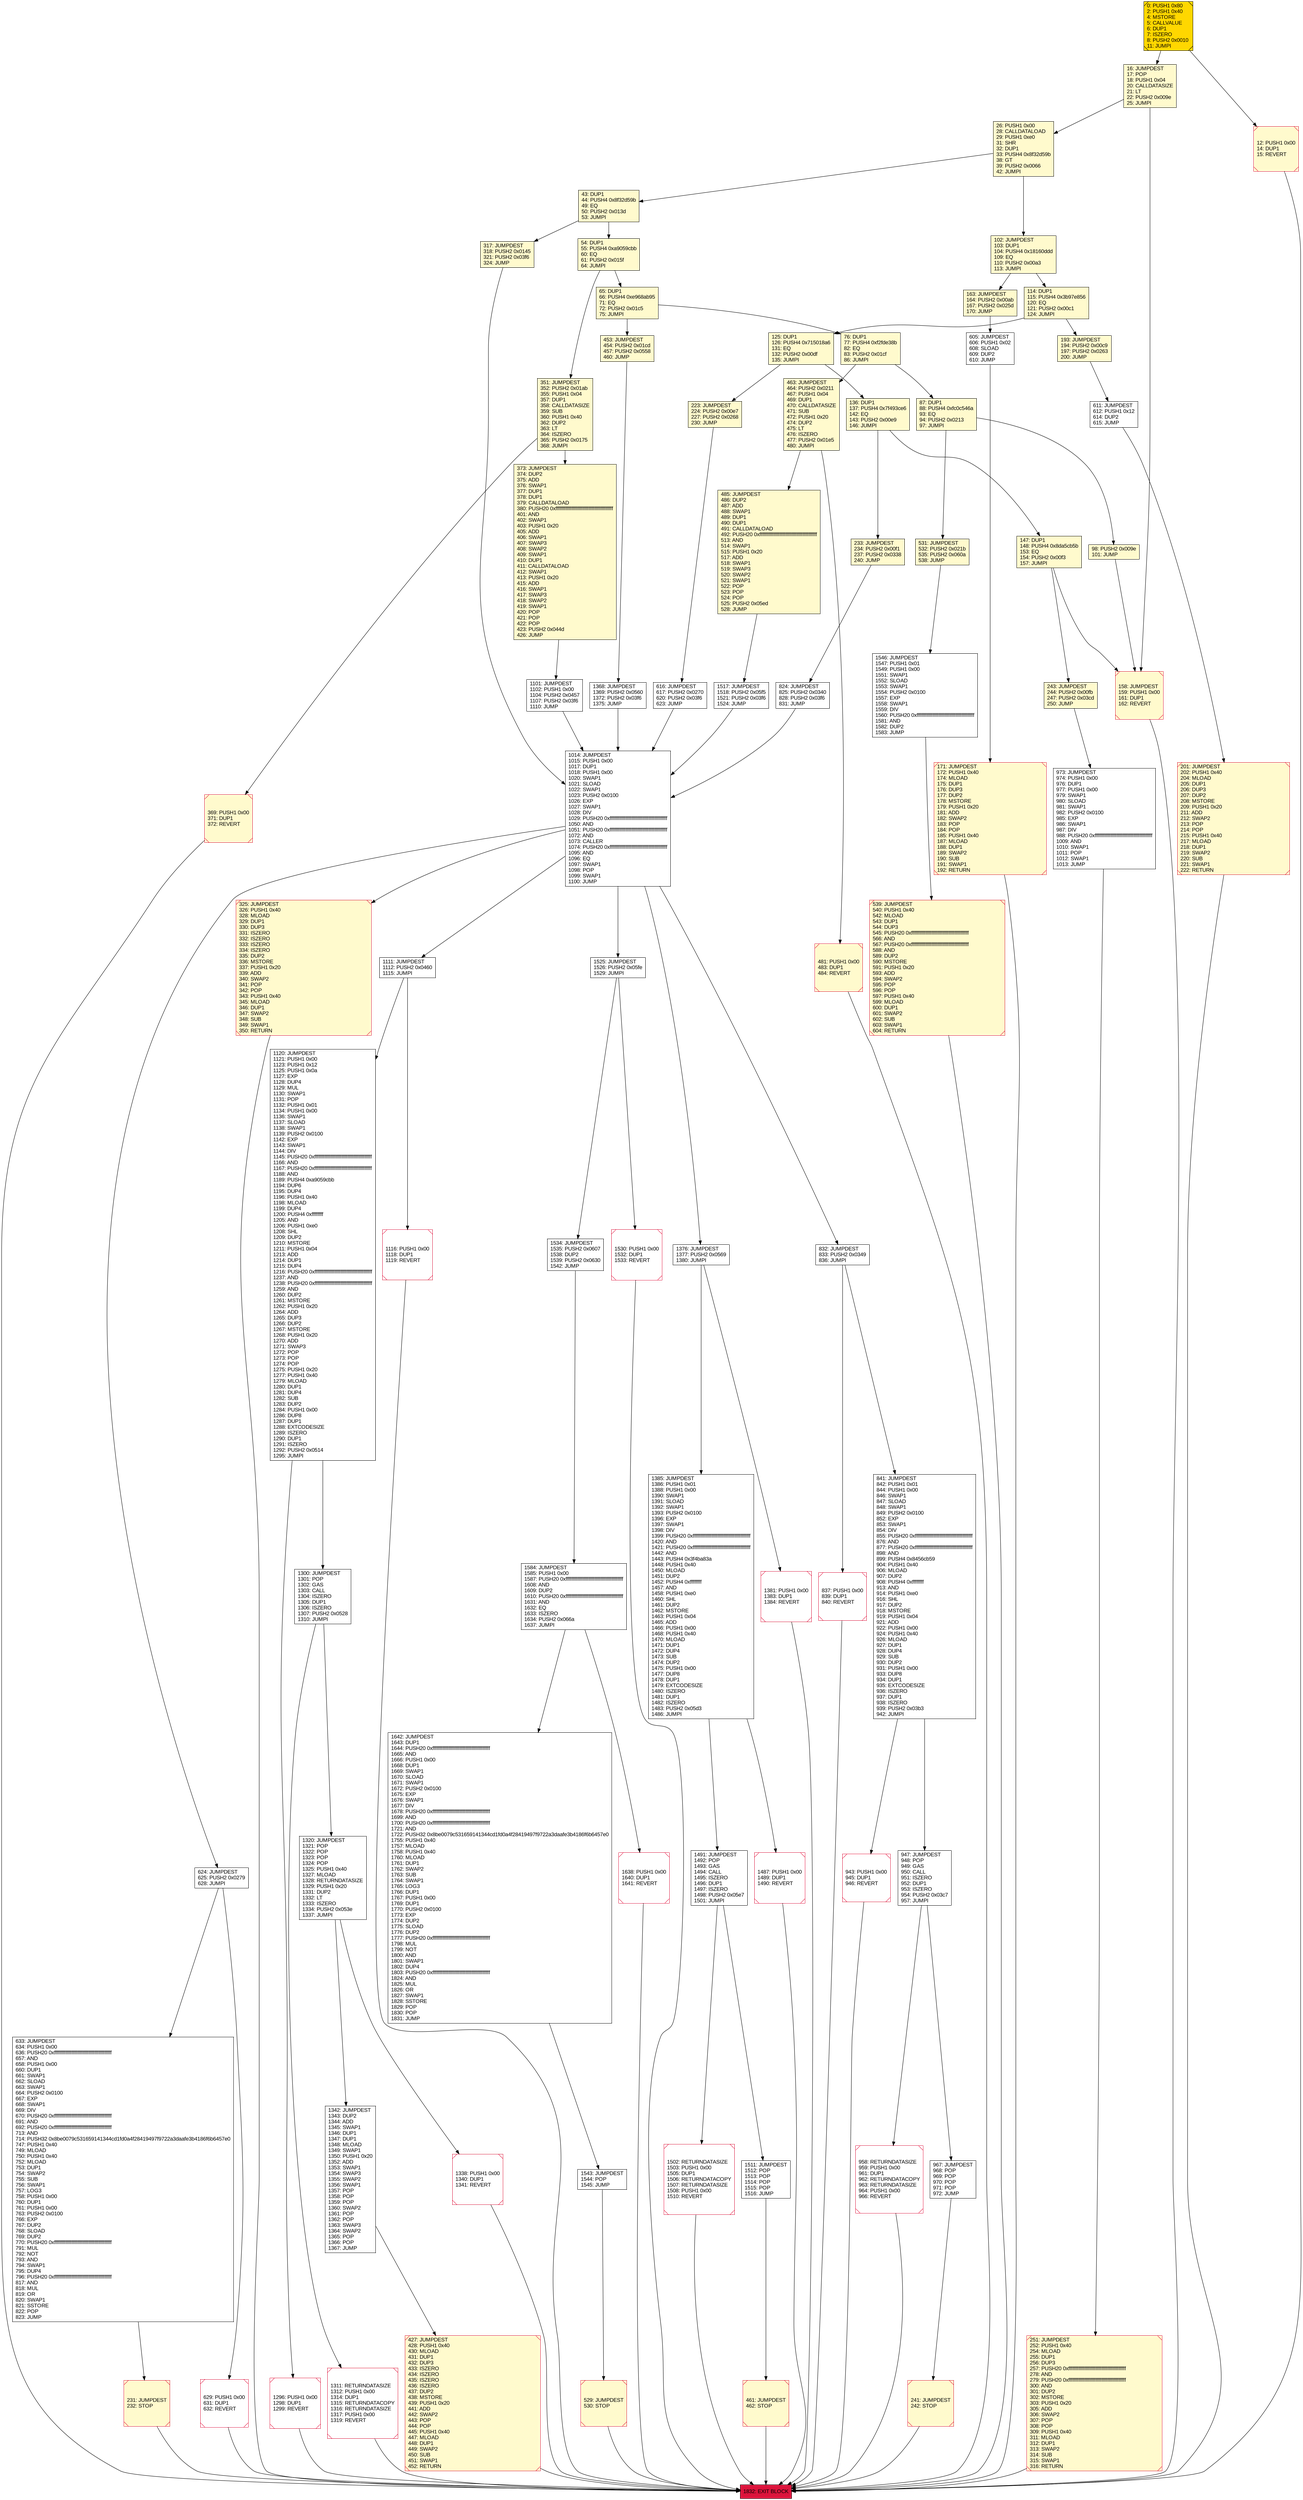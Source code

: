 digraph G {
bgcolor=transparent rankdir=UD;
node [shape=box style=filled color=black fillcolor=white fontname=arial fontcolor=black];
54 [label="54: DUP1\l55: PUSH4 0xa9059cbb\l60: EQ\l61: PUSH2 0x015f\l64: JUMPI\l" fillcolor=lemonchiffon ];
947 [label="947: JUMPDEST\l948: POP\l949: GAS\l950: CALL\l951: ISZERO\l952: DUP1\l953: ISZERO\l954: PUSH2 0x03c7\l957: JUMPI\l" ];
485 [label="485: JUMPDEST\l486: DUP2\l487: ADD\l488: SWAP1\l489: DUP1\l490: DUP1\l491: CALLDATALOAD\l492: PUSH20 0xffffffffffffffffffffffffffffffffffffffff\l513: AND\l514: SWAP1\l515: PUSH1 0x20\l517: ADD\l518: SWAP1\l519: SWAP3\l520: SWAP2\l521: SWAP1\l522: POP\l523: POP\l524: POP\l525: PUSH2 0x05ed\l528: JUMP\l" fillcolor=lemonchiffon ];
624 [label="624: JUMPDEST\l625: PUSH2 0x0279\l628: JUMPI\l" ];
1311 [label="1311: RETURNDATASIZE\l1312: PUSH1 0x00\l1314: DUP1\l1315: RETURNDATACOPY\l1316: RETURNDATASIZE\l1317: PUSH1 0x00\l1319: REVERT\l" shape=Msquare color=crimson ];
233 [label="233: JUMPDEST\l234: PUSH2 0x00f1\l237: PUSH2 0x0338\l240: JUMP\l" fillcolor=lemonchiffon ];
529 [label="529: JUMPDEST\l530: STOP\l" fillcolor=lemonchiffon shape=Msquare color=crimson ];
1120 [label="1120: JUMPDEST\l1121: PUSH1 0x00\l1123: PUSH1 0x12\l1125: PUSH1 0x0a\l1127: EXP\l1128: DUP4\l1129: MUL\l1130: SWAP1\l1131: POP\l1132: PUSH1 0x01\l1134: PUSH1 0x00\l1136: SWAP1\l1137: SLOAD\l1138: SWAP1\l1139: PUSH2 0x0100\l1142: EXP\l1143: SWAP1\l1144: DIV\l1145: PUSH20 0xffffffffffffffffffffffffffffffffffffffff\l1166: AND\l1167: PUSH20 0xffffffffffffffffffffffffffffffffffffffff\l1188: AND\l1189: PUSH4 0xa9059cbb\l1194: DUP6\l1195: DUP4\l1196: PUSH1 0x40\l1198: MLOAD\l1199: DUP4\l1200: PUSH4 0xffffffff\l1205: AND\l1206: PUSH1 0xe0\l1208: SHL\l1209: DUP2\l1210: MSTORE\l1211: PUSH1 0x04\l1213: ADD\l1214: DUP1\l1215: DUP4\l1216: PUSH20 0xffffffffffffffffffffffffffffffffffffffff\l1237: AND\l1238: PUSH20 0xffffffffffffffffffffffffffffffffffffffff\l1259: AND\l1260: DUP2\l1261: MSTORE\l1262: PUSH1 0x20\l1264: ADD\l1265: DUP3\l1266: DUP2\l1267: MSTORE\l1268: PUSH1 0x20\l1270: ADD\l1271: SWAP3\l1272: POP\l1273: POP\l1274: POP\l1275: PUSH1 0x20\l1277: PUSH1 0x40\l1279: MLOAD\l1280: DUP1\l1281: DUP4\l1282: SUB\l1283: DUP2\l1284: PUSH1 0x00\l1286: DUP8\l1287: DUP1\l1288: EXTCODESIZE\l1289: ISZERO\l1290: DUP1\l1291: ISZERO\l1292: PUSH2 0x0514\l1295: JUMPI\l" ];
967 [label="967: JUMPDEST\l968: POP\l969: POP\l970: POP\l971: POP\l972: JUMP\l" ];
943 [label="943: PUSH1 0x00\l945: DUP1\l946: REVERT\l" shape=Msquare color=crimson ];
76 [label="76: DUP1\l77: PUSH4 0xf2fde38b\l82: EQ\l83: PUSH2 0x01cf\l86: JUMPI\l" fillcolor=lemonchiffon ];
125 [label="125: DUP1\l126: PUSH4 0x715018a6\l131: EQ\l132: PUSH2 0x00df\l135: JUMPI\l" fillcolor=lemonchiffon ];
1300 [label="1300: JUMPDEST\l1301: POP\l1302: GAS\l1303: CALL\l1304: ISZERO\l1305: DUP1\l1306: ISZERO\l1307: PUSH2 0x0528\l1310: JUMPI\l" ];
65 [label="65: DUP1\l66: PUSH4 0xe968ab95\l71: EQ\l72: PUSH2 0x01c5\l75: JUMPI\l" fillcolor=lemonchiffon ];
1546 [label="1546: JUMPDEST\l1547: PUSH1 0x01\l1549: PUSH1 0x00\l1551: SWAP1\l1552: SLOAD\l1553: SWAP1\l1554: PUSH2 0x0100\l1557: EXP\l1558: SWAP1\l1559: DIV\l1560: PUSH20 0xffffffffffffffffffffffffffffffffffffffff\l1581: AND\l1582: DUP2\l1583: JUMP\l" ];
427 [label="427: JUMPDEST\l428: PUSH1 0x40\l430: MLOAD\l431: DUP1\l432: DUP3\l433: ISZERO\l434: ISZERO\l435: ISZERO\l436: ISZERO\l437: DUP2\l438: MSTORE\l439: PUSH1 0x20\l441: ADD\l442: SWAP2\l443: POP\l444: POP\l445: PUSH1 0x40\l447: MLOAD\l448: DUP1\l449: SWAP2\l450: SUB\l451: SWAP1\l452: RETURN\l" fillcolor=lemonchiffon shape=Msquare color=crimson ];
171 [label="171: JUMPDEST\l172: PUSH1 0x40\l174: MLOAD\l175: DUP1\l176: DUP3\l177: DUP2\l178: MSTORE\l179: PUSH1 0x20\l181: ADD\l182: SWAP2\l183: POP\l184: POP\l185: PUSH1 0x40\l187: MLOAD\l188: DUP1\l189: SWAP2\l190: SUB\l191: SWAP1\l192: RETURN\l" fillcolor=lemonchiffon shape=Msquare color=crimson ];
1642 [label="1642: JUMPDEST\l1643: DUP1\l1644: PUSH20 0xffffffffffffffffffffffffffffffffffffffff\l1665: AND\l1666: PUSH1 0x00\l1668: DUP1\l1669: SWAP1\l1670: SLOAD\l1671: SWAP1\l1672: PUSH2 0x0100\l1675: EXP\l1676: SWAP1\l1677: DIV\l1678: PUSH20 0xffffffffffffffffffffffffffffffffffffffff\l1699: AND\l1700: PUSH20 0xffffffffffffffffffffffffffffffffffffffff\l1721: AND\l1722: PUSH32 0x8be0079c531659141344cd1fd0a4f28419497f9722a3daafe3b4186f6b6457e0\l1755: PUSH1 0x40\l1757: MLOAD\l1758: PUSH1 0x40\l1760: MLOAD\l1761: DUP1\l1762: SWAP2\l1763: SUB\l1764: SWAP1\l1765: LOG3\l1766: DUP1\l1767: PUSH1 0x00\l1769: DUP1\l1770: PUSH2 0x0100\l1773: EXP\l1774: DUP2\l1775: SLOAD\l1776: DUP2\l1777: PUSH20 0xffffffffffffffffffffffffffffffffffffffff\l1798: MUL\l1799: NOT\l1800: AND\l1801: SWAP1\l1802: DUP4\l1803: PUSH20 0xffffffffffffffffffffffffffffffffffffffff\l1824: AND\l1825: MUL\l1826: OR\l1827: SWAP1\l1828: SSTORE\l1829: POP\l1830: POP\l1831: JUMP\l" ];
0 [label="0: PUSH1 0x80\l2: PUSH1 0x40\l4: MSTORE\l5: CALLVALUE\l6: DUP1\l7: ISZERO\l8: PUSH2 0x0010\l11: JUMPI\l" fillcolor=lemonchiffon shape=Msquare fillcolor=gold ];
43 [label="43: DUP1\l44: PUSH4 0x8f32d59b\l49: EQ\l50: PUSH2 0x013d\l53: JUMPI\l" fillcolor=lemonchiffon ];
158 [label="158: JUMPDEST\l159: PUSH1 0x00\l161: DUP1\l162: REVERT\l" fillcolor=lemonchiffon shape=Msquare color=crimson ];
1338 [label="1338: PUSH1 0x00\l1340: DUP1\l1341: REVERT\l" shape=Msquare color=crimson ];
1385 [label="1385: JUMPDEST\l1386: PUSH1 0x01\l1388: PUSH1 0x00\l1390: SWAP1\l1391: SLOAD\l1392: SWAP1\l1393: PUSH2 0x0100\l1396: EXP\l1397: SWAP1\l1398: DIV\l1399: PUSH20 0xffffffffffffffffffffffffffffffffffffffff\l1420: AND\l1421: PUSH20 0xffffffffffffffffffffffffffffffffffffffff\l1442: AND\l1443: PUSH4 0x3f4ba83a\l1448: PUSH1 0x40\l1450: MLOAD\l1451: DUP2\l1452: PUSH4 0xffffffff\l1457: AND\l1458: PUSH1 0xe0\l1460: SHL\l1461: DUP2\l1462: MSTORE\l1463: PUSH1 0x04\l1465: ADD\l1466: PUSH1 0x00\l1468: PUSH1 0x40\l1470: MLOAD\l1471: DUP1\l1472: DUP4\l1473: SUB\l1474: DUP2\l1475: PUSH1 0x00\l1477: DUP8\l1478: DUP1\l1479: EXTCODESIZE\l1480: ISZERO\l1481: DUP1\l1482: ISZERO\l1483: PUSH2 0x05d3\l1486: JUMPI\l" ];
243 [label="243: JUMPDEST\l244: PUSH2 0x00fb\l247: PUSH2 0x03cd\l250: JUMP\l" fillcolor=lemonchiffon ];
1543 [label="1543: JUMPDEST\l1544: POP\l1545: JUMP\l" ];
605 [label="605: JUMPDEST\l606: PUSH1 0x02\l608: SLOAD\l609: DUP2\l610: JUMP\l" ];
616 [label="616: JUMPDEST\l617: PUSH2 0x0270\l620: PUSH2 0x03f6\l623: JUMP\l" ];
16 [label="16: JUMPDEST\l17: POP\l18: PUSH1 0x04\l20: CALLDATASIZE\l21: LT\l22: PUSH2 0x009e\l25: JUMPI\l" fillcolor=lemonchiffon ];
373 [label="373: JUMPDEST\l374: DUP2\l375: ADD\l376: SWAP1\l377: DUP1\l378: DUP1\l379: CALLDATALOAD\l380: PUSH20 0xffffffffffffffffffffffffffffffffffffffff\l401: AND\l402: SWAP1\l403: PUSH1 0x20\l405: ADD\l406: SWAP1\l407: SWAP3\l408: SWAP2\l409: SWAP1\l410: DUP1\l411: CALLDATALOAD\l412: SWAP1\l413: PUSH1 0x20\l415: ADD\l416: SWAP1\l417: SWAP3\l418: SWAP2\l419: SWAP1\l420: POP\l421: POP\l422: POP\l423: PUSH2 0x044d\l426: JUMP\l" fillcolor=lemonchiffon ];
958 [label="958: RETURNDATASIZE\l959: PUSH1 0x00\l961: DUP1\l962: RETURNDATACOPY\l963: RETURNDATASIZE\l964: PUSH1 0x00\l966: REVERT\l" shape=Msquare color=crimson ];
1832 [label="1832: EXIT BLOCK\l" fillcolor=crimson ];
251 [label="251: JUMPDEST\l252: PUSH1 0x40\l254: MLOAD\l255: DUP1\l256: DUP3\l257: PUSH20 0xffffffffffffffffffffffffffffffffffffffff\l278: AND\l279: PUSH20 0xffffffffffffffffffffffffffffffffffffffff\l300: AND\l301: DUP2\l302: MSTORE\l303: PUSH1 0x20\l305: ADD\l306: SWAP2\l307: POP\l308: POP\l309: PUSH1 0x40\l311: MLOAD\l312: DUP1\l313: SWAP2\l314: SUB\l315: SWAP1\l316: RETURN\l" fillcolor=lemonchiffon shape=Msquare color=crimson ];
1111 [label="1111: JUMPDEST\l1112: PUSH2 0x0460\l1115: JUMPI\l" ];
1511 [label="1511: JUMPDEST\l1512: POP\l1513: POP\l1514: POP\l1515: POP\l1516: JUMP\l" ];
26 [label="26: PUSH1 0x00\l28: CALLDATALOAD\l29: PUSH1 0xe0\l31: SHR\l32: DUP1\l33: PUSH4 0x8f32d59b\l38: GT\l39: PUSH2 0x0066\l42: JUMPI\l" fillcolor=lemonchiffon ];
824 [label="824: JUMPDEST\l825: PUSH2 0x0340\l828: PUSH2 0x03f6\l831: JUMP\l" ];
12 [label="12: PUSH1 0x00\l14: DUP1\l15: REVERT\l" fillcolor=lemonchiffon shape=Msquare color=crimson ];
163 [label="163: JUMPDEST\l164: PUSH2 0x00ab\l167: PUSH2 0x025d\l170: JUMP\l" fillcolor=lemonchiffon ];
1368 [label="1368: JUMPDEST\l1369: PUSH2 0x0560\l1372: PUSH2 0x03f6\l1375: JUMP\l" ];
1296 [label="1296: PUSH1 0x00\l1298: DUP1\l1299: REVERT\l" shape=Msquare color=crimson ];
98 [label="98: PUSH2 0x009e\l101: JUMP\l" fillcolor=lemonchiffon ];
317 [label="317: JUMPDEST\l318: PUSH2 0x0145\l321: PUSH2 0x03f6\l324: JUMP\l" fillcolor=lemonchiffon ];
832 [label="832: JUMPDEST\l833: PUSH2 0x0349\l836: JUMPI\l" ];
1584 [label="1584: JUMPDEST\l1585: PUSH1 0x00\l1587: PUSH20 0xffffffffffffffffffffffffffffffffffffffff\l1608: AND\l1609: DUP2\l1610: PUSH20 0xffffffffffffffffffffffffffffffffffffffff\l1631: AND\l1632: EQ\l1633: ISZERO\l1634: PUSH2 0x066a\l1637: JUMPI\l" ];
1517 [label="1517: JUMPDEST\l1518: PUSH2 0x05f5\l1521: PUSH2 0x03f6\l1524: JUMP\l" ];
114 [label="114: DUP1\l115: PUSH4 0x3b97e856\l120: EQ\l121: PUSH2 0x00c1\l124: JUMPI\l" fillcolor=lemonchiffon ];
1491 [label="1491: JUMPDEST\l1492: POP\l1493: GAS\l1494: CALL\l1495: ISZERO\l1496: DUP1\l1497: ISZERO\l1498: PUSH2 0x05e7\l1501: JUMPI\l" ];
481 [label="481: PUSH1 0x00\l483: DUP1\l484: REVERT\l" fillcolor=lemonchiffon shape=Msquare color=crimson ];
841 [label="841: JUMPDEST\l842: PUSH1 0x01\l844: PUSH1 0x00\l846: SWAP1\l847: SLOAD\l848: SWAP1\l849: PUSH2 0x0100\l852: EXP\l853: SWAP1\l854: DIV\l855: PUSH20 0xffffffffffffffffffffffffffffffffffffffff\l876: AND\l877: PUSH20 0xffffffffffffffffffffffffffffffffffffffff\l898: AND\l899: PUSH4 0x8456cb59\l904: PUSH1 0x40\l906: MLOAD\l907: DUP2\l908: PUSH4 0xffffffff\l913: AND\l914: PUSH1 0xe0\l916: SHL\l917: DUP2\l918: MSTORE\l919: PUSH1 0x04\l921: ADD\l922: PUSH1 0x00\l924: PUSH1 0x40\l926: MLOAD\l927: DUP1\l928: DUP4\l929: SUB\l930: DUP2\l931: PUSH1 0x00\l933: DUP8\l934: DUP1\l935: EXTCODESIZE\l936: ISZERO\l937: DUP1\l938: ISZERO\l939: PUSH2 0x03b3\l942: JUMPI\l" ];
136 [label="136: DUP1\l137: PUSH4 0x7f493ce6\l142: EQ\l143: PUSH2 0x00e9\l146: JUMPI\l" fillcolor=lemonchiffon ];
1342 [label="1342: JUMPDEST\l1343: DUP2\l1344: ADD\l1345: SWAP1\l1346: DUP1\l1347: DUP1\l1348: MLOAD\l1349: SWAP1\l1350: PUSH1 0x20\l1352: ADD\l1353: SWAP1\l1354: SWAP3\l1355: SWAP2\l1356: SWAP1\l1357: POP\l1358: POP\l1359: POP\l1360: SWAP2\l1361: POP\l1362: POP\l1363: SWAP3\l1364: SWAP2\l1365: POP\l1366: POP\l1367: JUMP\l" ];
1381 [label="1381: PUSH1 0x00\l1383: DUP1\l1384: REVERT\l" shape=Msquare color=crimson ];
1502 [label="1502: RETURNDATASIZE\l1503: PUSH1 0x00\l1505: DUP1\l1506: RETURNDATACOPY\l1507: RETURNDATASIZE\l1508: PUSH1 0x00\l1510: REVERT\l" shape=Msquare color=crimson ];
1638 [label="1638: PUSH1 0x00\l1640: DUP1\l1641: REVERT\l" shape=Msquare color=crimson ];
102 [label="102: JUMPDEST\l103: DUP1\l104: PUSH4 0x18160ddd\l109: EQ\l110: PUSH2 0x00a3\l113: JUMPI\l" fillcolor=lemonchiffon ];
1014 [label="1014: JUMPDEST\l1015: PUSH1 0x00\l1017: DUP1\l1018: PUSH1 0x00\l1020: SWAP1\l1021: SLOAD\l1022: SWAP1\l1023: PUSH2 0x0100\l1026: EXP\l1027: SWAP1\l1028: DIV\l1029: PUSH20 0xffffffffffffffffffffffffffffffffffffffff\l1050: AND\l1051: PUSH20 0xffffffffffffffffffffffffffffffffffffffff\l1072: AND\l1073: CALLER\l1074: PUSH20 0xffffffffffffffffffffffffffffffffffffffff\l1095: AND\l1096: EQ\l1097: SWAP1\l1098: POP\l1099: SWAP1\l1100: JUMP\l" ];
539 [label="539: JUMPDEST\l540: PUSH1 0x40\l542: MLOAD\l543: DUP1\l544: DUP3\l545: PUSH20 0xffffffffffffffffffffffffffffffffffffffff\l566: AND\l567: PUSH20 0xffffffffffffffffffffffffffffffffffffffff\l588: AND\l589: DUP2\l590: MSTORE\l591: PUSH1 0x20\l593: ADD\l594: SWAP2\l595: POP\l596: POP\l597: PUSH1 0x40\l599: MLOAD\l600: DUP1\l601: SWAP2\l602: SUB\l603: SWAP1\l604: RETURN\l" fillcolor=lemonchiffon shape=Msquare color=crimson ];
1320 [label="1320: JUMPDEST\l1321: POP\l1322: POP\l1323: POP\l1324: POP\l1325: PUSH1 0x40\l1327: MLOAD\l1328: RETURNDATASIZE\l1329: PUSH1 0x20\l1331: DUP2\l1332: LT\l1333: ISZERO\l1334: PUSH2 0x053e\l1337: JUMPI\l" ];
1101 [label="1101: JUMPDEST\l1102: PUSH1 0x00\l1104: PUSH2 0x0457\l1107: PUSH2 0x03f6\l1110: JUMP\l" ];
369 [label="369: PUSH1 0x00\l371: DUP1\l372: REVERT\l" fillcolor=lemonchiffon shape=Msquare color=crimson ];
351 [label="351: JUMPDEST\l352: PUSH2 0x01ab\l355: PUSH1 0x04\l357: DUP1\l358: CALLDATASIZE\l359: SUB\l360: PUSH1 0x40\l362: DUP2\l363: LT\l364: ISZERO\l365: PUSH2 0x0175\l368: JUMPI\l" fillcolor=lemonchiffon ];
629 [label="629: PUSH1 0x00\l631: DUP1\l632: REVERT\l" shape=Msquare color=crimson ];
633 [label="633: JUMPDEST\l634: PUSH1 0x00\l636: PUSH20 0xffffffffffffffffffffffffffffffffffffffff\l657: AND\l658: PUSH1 0x00\l660: DUP1\l661: SWAP1\l662: SLOAD\l663: SWAP1\l664: PUSH2 0x0100\l667: EXP\l668: SWAP1\l669: DIV\l670: PUSH20 0xffffffffffffffffffffffffffffffffffffffff\l691: AND\l692: PUSH20 0xffffffffffffffffffffffffffffffffffffffff\l713: AND\l714: PUSH32 0x8be0079c531659141344cd1fd0a4f28419497f9722a3daafe3b4186f6b6457e0\l747: PUSH1 0x40\l749: MLOAD\l750: PUSH1 0x40\l752: MLOAD\l753: DUP1\l754: SWAP2\l755: SUB\l756: SWAP1\l757: LOG3\l758: PUSH1 0x00\l760: DUP1\l761: PUSH1 0x00\l763: PUSH2 0x0100\l766: EXP\l767: DUP2\l768: SLOAD\l769: DUP2\l770: PUSH20 0xffffffffffffffffffffffffffffffffffffffff\l791: MUL\l792: NOT\l793: AND\l794: SWAP1\l795: DUP4\l796: PUSH20 0xffffffffffffffffffffffffffffffffffffffff\l817: AND\l818: MUL\l819: OR\l820: SWAP1\l821: SSTORE\l822: POP\l823: JUMP\l" ];
973 [label="973: JUMPDEST\l974: PUSH1 0x00\l976: DUP1\l977: PUSH1 0x00\l979: SWAP1\l980: SLOAD\l981: SWAP1\l982: PUSH2 0x0100\l985: EXP\l986: SWAP1\l987: DIV\l988: PUSH20 0xffffffffffffffffffffffffffffffffffffffff\l1009: AND\l1010: SWAP1\l1011: POP\l1012: SWAP1\l1013: JUMP\l" ];
461 [label="461: JUMPDEST\l462: STOP\l" fillcolor=lemonchiffon shape=Msquare color=crimson ];
1530 [label="1530: PUSH1 0x00\l1532: DUP1\l1533: REVERT\l" shape=Msquare color=crimson ];
147 [label="147: DUP1\l148: PUSH4 0x8da5cb5b\l153: EQ\l154: PUSH2 0x00f3\l157: JUMPI\l" fillcolor=lemonchiffon ];
1525 [label="1525: JUMPDEST\l1526: PUSH2 0x05fe\l1529: JUMPI\l" ];
837 [label="837: PUSH1 0x00\l839: DUP1\l840: REVERT\l" shape=Msquare color=crimson ];
241 [label="241: JUMPDEST\l242: STOP\l" fillcolor=lemonchiffon shape=Msquare color=crimson ];
611 [label="611: JUMPDEST\l612: PUSH1 0x12\l614: DUP2\l615: JUMP\l" ];
453 [label="453: JUMPDEST\l454: PUSH2 0x01cd\l457: PUSH2 0x0558\l460: JUMP\l" fillcolor=lemonchiffon ];
193 [label="193: JUMPDEST\l194: PUSH2 0x00c9\l197: PUSH2 0x0263\l200: JUMP\l" fillcolor=lemonchiffon ];
531 [label="531: JUMPDEST\l532: PUSH2 0x021b\l535: PUSH2 0x060a\l538: JUMP\l" fillcolor=lemonchiffon ];
1487 [label="1487: PUSH1 0x00\l1489: DUP1\l1490: REVERT\l" shape=Msquare color=crimson ];
1534 [label="1534: JUMPDEST\l1535: PUSH2 0x0607\l1538: DUP2\l1539: PUSH2 0x0630\l1542: JUMP\l" ];
463 [label="463: JUMPDEST\l464: PUSH2 0x0211\l467: PUSH1 0x04\l469: DUP1\l470: CALLDATASIZE\l471: SUB\l472: PUSH1 0x20\l474: DUP2\l475: LT\l476: ISZERO\l477: PUSH2 0x01e5\l480: JUMPI\l" fillcolor=lemonchiffon ];
87 [label="87: DUP1\l88: PUSH4 0xfc0c546a\l93: EQ\l94: PUSH2 0x0213\l97: JUMPI\l" fillcolor=lemonchiffon ];
231 [label="231: JUMPDEST\l232: STOP\l" fillcolor=lemonchiffon shape=Msquare color=crimson ];
1376 [label="1376: JUMPDEST\l1377: PUSH2 0x0569\l1380: JUMPI\l" ];
325 [label="325: JUMPDEST\l326: PUSH1 0x40\l328: MLOAD\l329: DUP1\l330: DUP3\l331: ISZERO\l332: ISZERO\l333: ISZERO\l334: ISZERO\l335: DUP2\l336: MSTORE\l337: PUSH1 0x20\l339: ADD\l340: SWAP2\l341: POP\l342: POP\l343: PUSH1 0x40\l345: MLOAD\l346: DUP1\l347: SWAP2\l348: SUB\l349: SWAP1\l350: RETURN\l" fillcolor=lemonchiffon shape=Msquare color=crimson ];
223 [label="223: JUMPDEST\l224: PUSH2 0x00e7\l227: PUSH2 0x0268\l230: JUMP\l" fillcolor=lemonchiffon ];
201 [label="201: JUMPDEST\l202: PUSH1 0x40\l204: MLOAD\l205: DUP1\l206: DUP3\l207: DUP2\l208: MSTORE\l209: PUSH1 0x20\l211: ADD\l212: SWAP2\l213: POP\l214: POP\l215: PUSH1 0x40\l217: MLOAD\l218: DUP1\l219: SWAP2\l220: SUB\l221: SWAP1\l222: RETURN\l" fillcolor=lemonchiffon shape=Msquare color=crimson ];
1116 [label="1116: PUSH1 0x00\l1118: DUP1\l1119: REVERT\l" shape=Msquare color=crimson ];
193 -> 611;
947 -> 967;
16 -> 26;
1525 -> 1534;
1120 -> 1300;
1491 -> 1511;
43 -> 54;
65 -> 76;
87 -> 531;
947 -> 958;
633 -> 231;
943 -> 1832;
1014 -> 1525;
1311 -> 1832;
43 -> 317;
1111 -> 1120;
171 -> 1832;
1014 -> 325;
1376 -> 1381;
26 -> 43;
1120 -> 1296;
1642 -> 1543;
605 -> 171;
0 -> 16;
1525 -> 1530;
485 -> 1517;
243 -> 973;
136 -> 233;
1487 -> 1832;
241 -> 1832;
841 -> 943;
624 -> 629;
325 -> 1832;
54 -> 351;
201 -> 1832;
114 -> 193;
1111 -> 1116;
1342 -> 427;
223 -> 616;
231 -> 1832;
76 -> 463;
539 -> 1832;
26 -> 102;
824 -> 1014;
1368 -> 1014;
481 -> 1832;
463 -> 485;
461 -> 1832;
1530 -> 1832;
832 -> 841;
1385 -> 1487;
351 -> 373;
531 -> 1546;
1491 -> 1502;
65 -> 453;
76 -> 87;
147 -> 243;
317 -> 1014;
1014 -> 832;
1584 -> 1638;
251 -> 1832;
351 -> 369;
12 -> 1832;
1101 -> 1014;
1320 -> 1342;
163 -> 605;
958 -> 1832;
1300 -> 1311;
611 -> 201;
54 -> 65;
1296 -> 1832;
1584 -> 1642;
136 -> 147;
1385 -> 1491;
1543 -> 529;
98 -> 158;
114 -> 125;
529 -> 1832;
233 -> 824;
463 -> 481;
158 -> 1832;
1338 -> 1832;
0 -> 12;
16 -> 158;
1014 -> 1376;
427 -> 1832;
87 -> 98;
841 -> 947;
453 -> 1368;
837 -> 1832;
1014 -> 624;
832 -> 837;
624 -> 633;
1320 -> 1338;
1116 -> 1832;
1534 -> 1584;
125 -> 136;
1300 -> 1320;
1546 -> 539;
1014 -> 1111;
102 -> 163;
373 -> 1101;
616 -> 1014;
967 -> 241;
1381 -> 1832;
1376 -> 1385;
1502 -> 1832;
125 -> 223;
1638 -> 1832;
1511 -> 461;
973 -> 251;
1517 -> 1014;
102 -> 114;
369 -> 1832;
147 -> 158;
629 -> 1832;
}